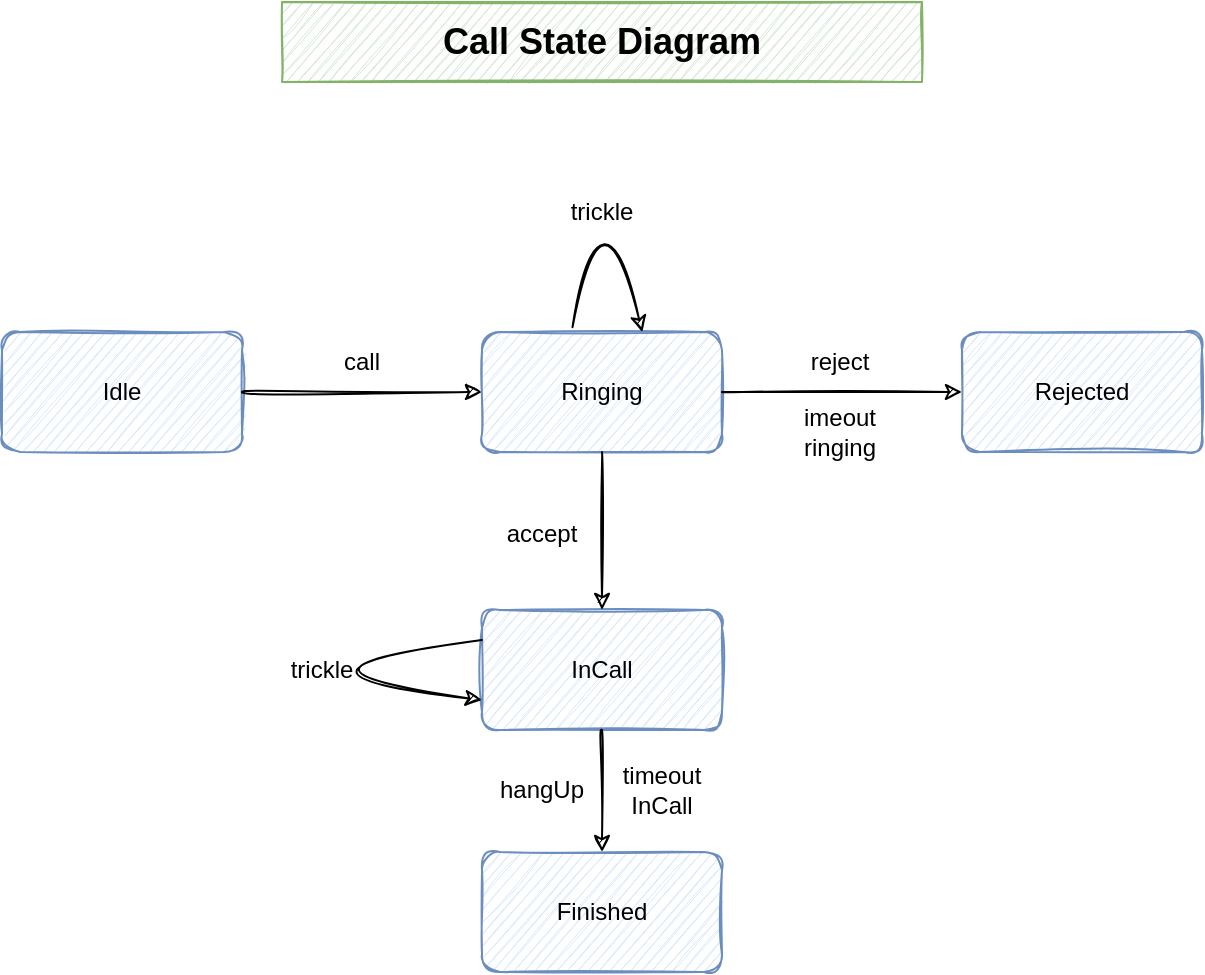<mxfile version="17.4.6" type="device"><diagram id="cx4xigjgwksXDL9NwmsE" name="Page-1"><mxGraphModel dx="595" dy="766" grid="1" gridSize="10" guides="1" tooltips="1" connect="1" arrows="1" fold="1" page="1" pageScale="1" pageWidth="827" pageHeight="1169" math="0" shadow="0"><root><mxCell id="0"/><mxCell id="1" parent="0"/><mxCell id="1h6KuBGSMogKv1KNm76t-1" value="Idle" style="rounded=1;whiteSpace=wrap;html=1;sketch=1;fontSize=12;strokeColor=#6c8ebf;fillColor=#dae8fc;" parent="1" vertex="1"><mxGeometry x="941" y="495" width="120" height="60" as="geometry"/></mxCell><mxCell id="1h6KuBGSMogKv1KNm76t-2" value="&lt;font size=&quot;1&quot;&gt;&lt;b style=&quot;font-size: 18px&quot;&gt;Call State Diagram&lt;/b&gt;&lt;/font&gt;" style="text;html=1;strokeColor=#82b366;fillColor=#d5e8d4;align=center;verticalAlign=middle;whiteSpace=wrap;rounded=0;sketch=1;fontSize=12;" parent="1" vertex="1"><mxGeometry x="1081" y="330" width="320" height="40" as="geometry"/></mxCell><mxCell id="1h6KuBGSMogKv1KNm76t-3" value="Ringing" style="rounded=1;whiteSpace=wrap;html=1;sketch=1;fontSize=12;strokeColor=#6c8ebf;fillColor=#dae8fc;" parent="1" vertex="1"><mxGeometry x="1181" y="495" width="120" height="60" as="geometry"/></mxCell><mxCell id="1h6KuBGSMogKv1KNm76t-4" value="" style="endArrow=classic;html=1;rounded=1;sketch=1;fontSize=16;curved=1;exitX=1;exitY=0.5;exitDx=0;exitDy=0;entryX=0;entryY=0.5;entryDx=0;entryDy=0;" parent="1" source="1h6KuBGSMogKv1KNm76t-1" target="1h6KuBGSMogKv1KNm76t-3" edge="1"><mxGeometry width="50" height="50" relative="1" as="geometry"><mxPoint x="981" y="535" as="sourcePoint"/><mxPoint x="1031" y="485" as="targetPoint"/></mxGeometry></mxCell><mxCell id="1h6KuBGSMogKv1KNm76t-5" value="call" style="text;html=1;strokeColor=none;fillColor=none;align=center;verticalAlign=middle;whiteSpace=wrap;rounded=0;sketch=1;fontSize=12;" parent="1" vertex="1"><mxGeometry x="1091" y="495" width="60" height="30" as="geometry"/></mxCell><mxCell id="1h6KuBGSMogKv1KNm76t-6" value="Rejected" style="rounded=1;whiteSpace=wrap;html=1;sketch=1;fontSize=12;strokeColor=#6c8ebf;fillColor=#dae8fc;" parent="1" vertex="1"><mxGeometry x="1421" y="495" width="120" height="60" as="geometry"/></mxCell><mxCell id="1h6KuBGSMogKv1KNm76t-8" value="" style="curved=1;endArrow=classic;html=1;rounded=1;sketch=1;fontSize=12;exitX=1;exitY=0.5;exitDx=0;exitDy=0;entryX=0;entryY=0.5;entryDx=0;entryDy=0;" parent="1" source="1h6KuBGSMogKv1KNm76t-3" target="1h6KuBGSMogKv1KNm76t-6" edge="1"><mxGeometry width="50" height="50" relative="1" as="geometry"><mxPoint x="1341" y="515" as="sourcePoint"/><mxPoint x="1391" y="465" as="targetPoint"/><Array as="points"/></mxGeometry></mxCell><mxCell id="1h6KuBGSMogKv1KNm76t-10" value="imeout&lt;br&gt;ringing" style="text;html=1;strokeColor=none;fillColor=none;align=center;verticalAlign=middle;whiteSpace=wrap;rounded=0;sketch=1;fontSize=12;rotation=0;" parent="1" vertex="1"><mxGeometry x="1330" y="530" width="60" height="30" as="geometry"/></mxCell><mxCell id="1h6KuBGSMogKv1KNm76t-11" value="reject" style="text;html=1;strokeColor=none;fillColor=none;align=center;verticalAlign=middle;whiteSpace=wrap;rounded=0;sketch=1;fontSize=12;rotation=0;" parent="1" vertex="1"><mxGeometry x="1330" y="495" width="60" height="30" as="geometry"/></mxCell><mxCell id="1h6KuBGSMogKv1KNm76t-12" value="InCall" style="rounded=1;whiteSpace=wrap;html=1;sketch=1;fontSize=12;strokeColor=#6c8ebf;fillColor=#dae8fc;" parent="1" vertex="1"><mxGeometry x="1181" y="634" width="120" height="60" as="geometry"/></mxCell><mxCell id="1h6KuBGSMogKv1KNm76t-13" value="" style="endArrow=classic;html=1;rounded=1;sketch=1;fontSize=12;curved=1;exitX=0.5;exitY=1;exitDx=0;exitDy=0;entryX=0.5;entryY=0;entryDx=0;entryDy=0;" parent="1" source="1h6KuBGSMogKv1KNm76t-3" target="1h6KuBGSMogKv1KNm76t-12" edge="1"><mxGeometry width="50" height="50" relative="1" as="geometry"><mxPoint x="971" y="565" as="sourcePoint"/><mxPoint x="1021" y="515" as="targetPoint"/></mxGeometry></mxCell><mxCell id="1h6KuBGSMogKv1KNm76t-14" value="accept" style="text;html=1;strokeColor=none;fillColor=none;align=center;verticalAlign=middle;whiteSpace=wrap;rounded=0;sketch=1;fontSize=12;" parent="1" vertex="1"><mxGeometry x="1181" y="581" width="60" height="30" as="geometry"/></mxCell><mxCell id="1h6KuBGSMogKv1KNm76t-15" value="" style="curved=1;endArrow=classic;html=1;rounded=1;sketch=1;fontSize=12;exitX=0;exitY=0.25;exitDx=0;exitDy=0;entryX=0;entryY=0.75;entryDx=0;entryDy=0;" parent="1" source="1h6KuBGSMogKv1KNm76t-12" target="1h6KuBGSMogKv1KNm76t-12" edge="1"><mxGeometry width="50" height="50" relative="1" as="geometry"><mxPoint x="1201" y="565" as="sourcePoint"/><mxPoint x="1251" y="515" as="targetPoint"/><Array as="points"><mxPoint x="1061" y="664"/></Array></mxGeometry></mxCell><mxCell id="1h6KuBGSMogKv1KNm76t-17" value="trickle" style="text;html=1;strokeColor=none;fillColor=none;align=center;verticalAlign=middle;whiteSpace=wrap;rounded=0;sketch=1;fontSize=12;" parent="1" vertex="1"><mxGeometry x="1071" y="649" width="60" height="30" as="geometry"/></mxCell><mxCell id="1h6KuBGSMogKv1KNm76t-19" value="Finished" style="rounded=1;whiteSpace=wrap;html=1;sketch=1;fontSize=12;strokeColor=#6c8ebf;fillColor=#dae8fc;" parent="1" vertex="1"><mxGeometry x="1181" y="755" width="120" height="60" as="geometry"/></mxCell><mxCell id="1h6KuBGSMogKv1KNm76t-21" value="" style="curved=1;endArrow=classic;html=1;rounded=1;sketch=1;fontSize=12;exitX=0.5;exitY=1;exitDx=0;exitDy=0;entryX=0.5;entryY=0;entryDx=0;entryDy=0;" parent="1" source="1h6KuBGSMogKv1KNm76t-12" target="1h6KuBGSMogKv1KNm76t-19" edge="1"><mxGeometry width="50" height="50" relative="1" as="geometry"><mxPoint x="841" y="645" as="sourcePoint"/><mxPoint x="1001" y="725" as="targetPoint"/><Array as="points"/></mxGeometry></mxCell><mxCell id="1h6KuBGSMogKv1KNm76t-23" value="hangUp" style="text;html=1;strokeColor=none;fillColor=none;align=center;verticalAlign=middle;whiteSpace=wrap;rounded=0;sketch=1;fontSize=12;" parent="1" vertex="1"><mxGeometry x="1181" y="709" width="60" height="30" as="geometry"/></mxCell><mxCell id="1h6KuBGSMogKv1KNm76t-24" value="timeout&lt;br&gt;InCall" style="text;html=1;strokeColor=none;fillColor=none;align=center;verticalAlign=middle;whiteSpace=wrap;rounded=0;sketch=1;fontSize=12;" parent="1" vertex="1"><mxGeometry x="1241" y="709" width="60" height="30" as="geometry"/></mxCell><mxCell id="qIe5uZW31CWzqhxMhzND-1" value="" style="curved=1;endArrow=classic;html=1;rounded=1;sketch=1;fontSize=12;exitX=0.377;exitY=-0.04;exitDx=0;exitDy=0;exitPerimeter=0;entryX=0.668;entryY=0.002;entryDx=0;entryDy=0;entryPerimeter=0;" parent="1" source="1h6KuBGSMogKv1KNm76t-3" target="1h6KuBGSMogKv1KNm76t-3" edge="1"><mxGeometry width="50" height="50" relative="1" as="geometry"><mxPoint x="1210" y="470" as="sourcePoint"/><mxPoint x="1320" y="450" as="targetPoint"/><Array as="points"><mxPoint x="1240" y="410"/></Array></mxGeometry></mxCell><mxCell id="qIe5uZW31CWzqhxMhzND-2" value="trickle" style="text;html=1;strokeColor=none;fillColor=none;align=center;verticalAlign=middle;whiteSpace=wrap;rounded=0;sketch=1;fontSize=12;" parent="1" vertex="1"><mxGeometry x="1211" y="420" width="60" height="30" as="geometry"/></mxCell></root></mxGraphModel></diagram></mxfile>